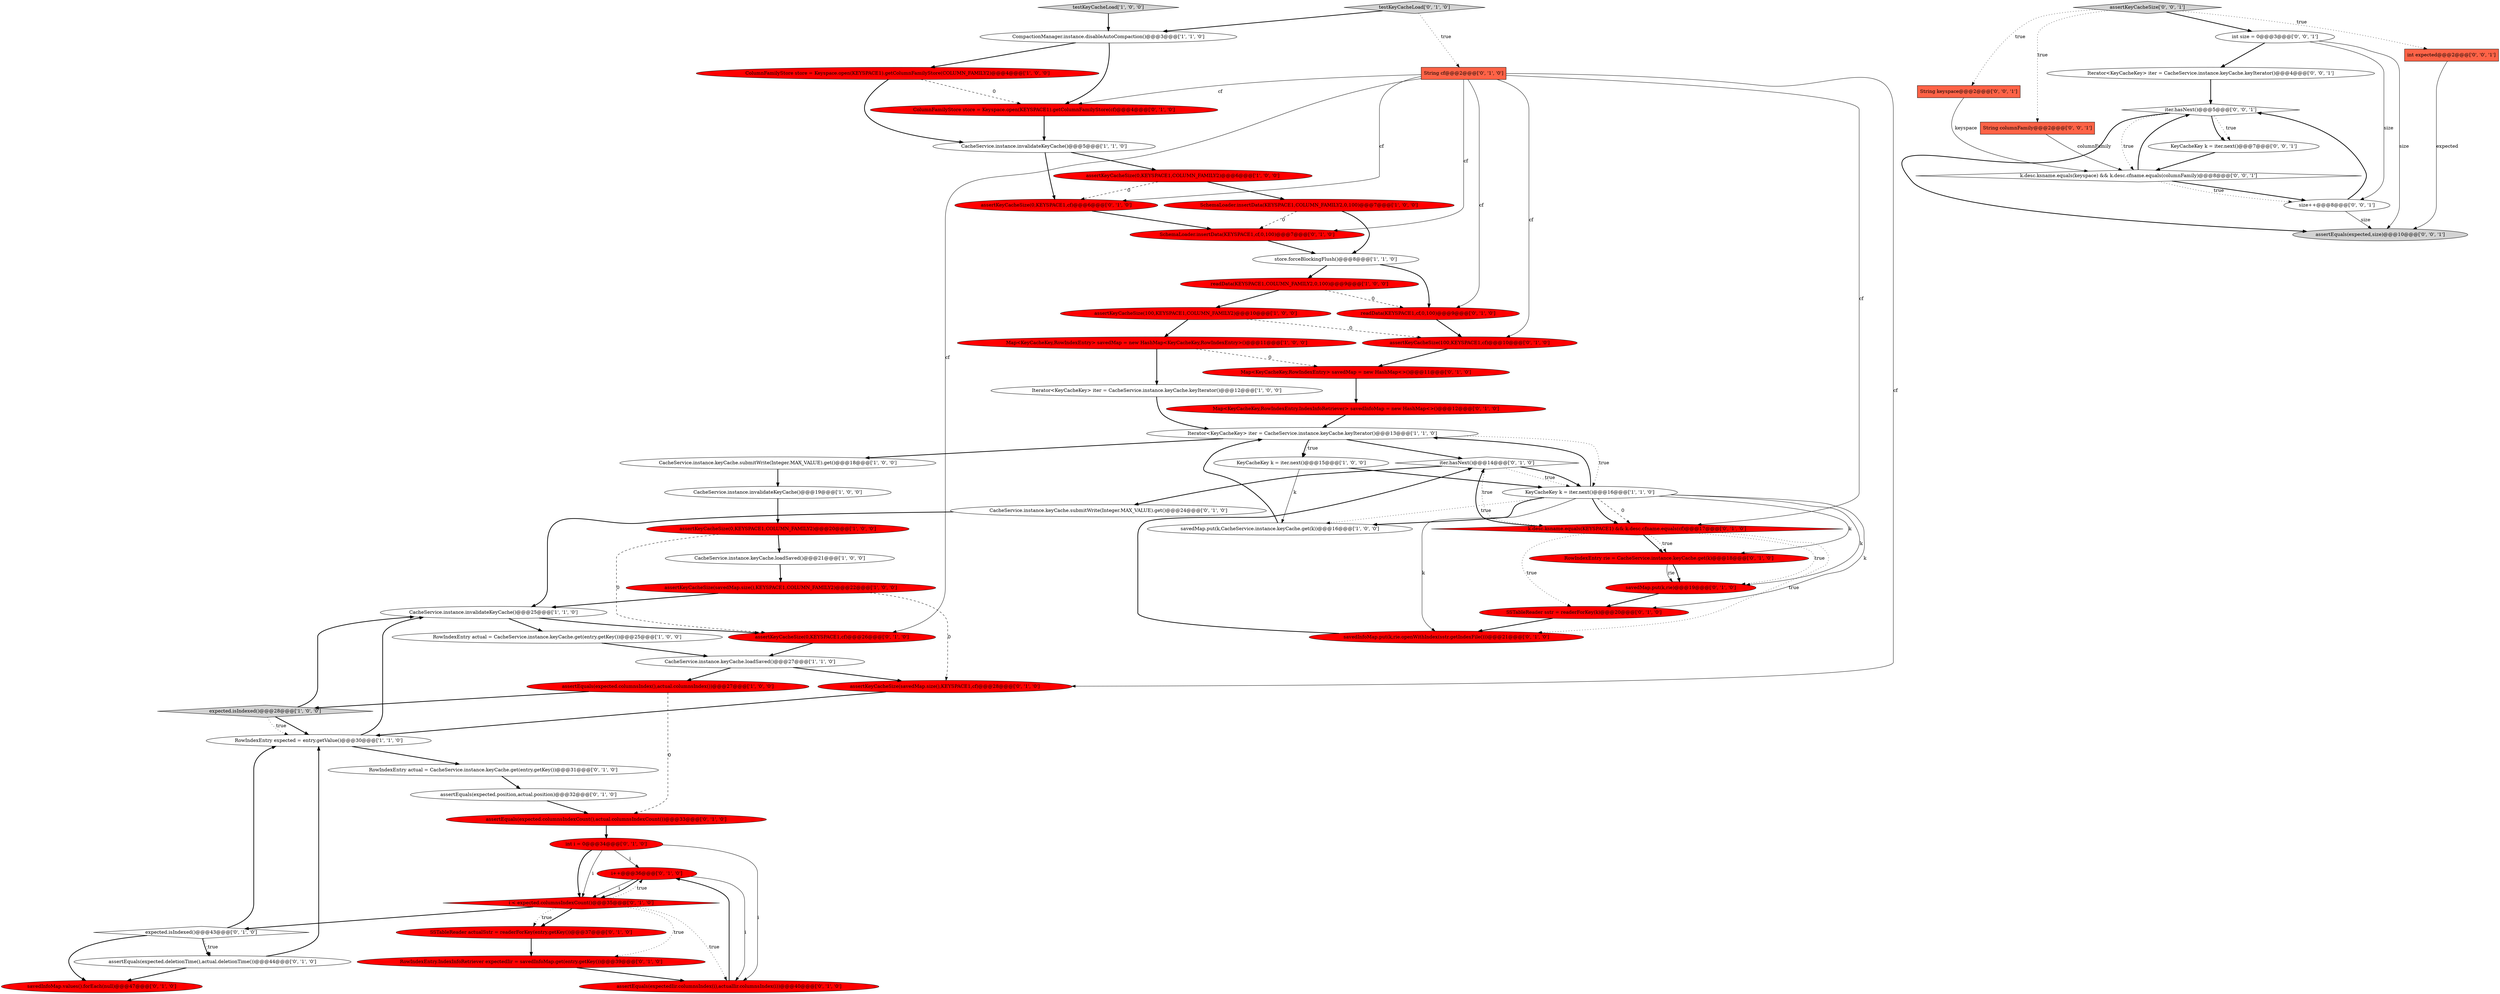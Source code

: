 digraph {
0 [style = filled, label = "testKeyCacheLoad['1', '0', '0']", fillcolor = lightgray, shape = diamond image = "AAA0AAABBB1BBB"];
4 [style = filled, label = "assertKeyCacheSize(savedMap.size(),KEYSPACE1,COLUMN_FAMILY2)@@@22@@@['1', '0', '0']", fillcolor = red, shape = ellipse image = "AAA1AAABBB1BBB"];
36 [style = filled, label = "SSTableReader sstr = readerForKey(k)@@@20@@@['0', '1', '0']", fillcolor = red, shape = ellipse image = "AAA1AAABBB2BBB"];
18 [style = filled, label = "CacheService.instance.invalidateKeyCache()@@@19@@@['1', '0', '0']", fillcolor = white, shape = ellipse image = "AAA0AAABBB1BBB"];
19 [style = filled, label = "ColumnFamilyStore store = Keyspace.open(KEYSPACE1).getColumnFamilyStore(COLUMN_FAMILY2)@@@4@@@['1', '0', '0']", fillcolor = red, shape = ellipse image = "AAA1AAABBB1BBB"];
31 [style = filled, label = "Map<KeyCacheKey,RowIndexEntry.IndexInfoRetriever> savedInfoMap = new HashMap<>()@@@12@@@['0', '1', '0']", fillcolor = red, shape = ellipse image = "AAA1AAABBB2BBB"];
39 [style = filled, label = "assertKeyCacheSize(0,KEYSPACE1,cf)@@@26@@@['0', '1', '0']", fillcolor = red, shape = ellipse image = "AAA1AAABBB2BBB"];
41 [style = filled, label = "assertKeyCacheSize(0,KEYSPACE1,cf)@@@6@@@['0', '1', '0']", fillcolor = red, shape = ellipse image = "AAA1AAABBB2BBB"];
35 [style = filled, label = "k.desc.ksname.equals(KEYSPACE1) && k.desc.cfname.equals(cf)@@@17@@@['0', '1', '0']", fillcolor = red, shape = diamond image = "AAA1AAABBB2BBB"];
49 [style = filled, label = "i++@@@36@@@['0', '1', '0']", fillcolor = red, shape = ellipse image = "AAA1AAABBB2BBB"];
28 [style = filled, label = "assertKeyCacheSize(savedMap.size(),KEYSPACE1,cf)@@@28@@@['0', '1', '0']", fillcolor = red, shape = ellipse image = "AAA1AAABBB2BBB"];
63 [style = filled, label = "assertKeyCacheSize['0', '0', '1']", fillcolor = lightgray, shape = diamond image = "AAA0AAABBB3BBB"];
34 [style = filled, label = "expected.isIndexed()@@@43@@@['0', '1', '0']", fillcolor = white, shape = diamond image = "AAA0AAABBB2BBB"];
24 [style = filled, label = "RowIndexEntry actual = CacheService.instance.keyCache.get(entry.getKey())@@@25@@@['1', '0', '0']", fillcolor = white, shape = ellipse image = "AAA0AAABBB1BBB"];
46 [style = filled, label = "RowIndexEntry.IndexInfoRetriever expectedIir = savedInfoMap.get(entry.getKey())@@@39@@@['0', '1', '0']", fillcolor = red, shape = ellipse image = "AAA1AAABBB2BBB"];
13 [style = filled, label = "RowIndexEntry expected = entry.getValue()@@@30@@@['1', '1', '0']", fillcolor = white, shape = ellipse image = "AAA0AAABBB1BBB"];
53 [style = filled, label = "savedMap.put(k,rie)@@@19@@@['0', '1', '0']", fillcolor = red, shape = ellipse image = "AAA1AAABBB2BBB"];
57 [style = filled, label = "int size = 0@@@3@@@['0', '0', '1']", fillcolor = white, shape = ellipse image = "AAA0AAABBB3BBB"];
61 [style = filled, label = "int expected@@@2@@@['0', '0', '1']", fillcolor = tomato, shape = box image = "AAA0AAABBB3BBB"];
40 [style = filled, label = "assertKeyCacheSize(100,KEYSPACE1,cf)@@@10@@@['0', '1', '0']", fillcolor = red, shape = ellipse image = "AAA1AAABBB2BBB"];
26 [style = filled, label = "iter.hasNext()@@@14@@@['0', '1', '0']", fillcolor = white, shape = diamond image = "AAA0AAABBB2BBB"];
51 [style = filled, label = "Map<KeyCacheKey,RowIndexEntry> savedMap = new HashMap<>()@@@11@@@['0', '1', '0']", fillcolor = red, shape = ellipse image = "AAA1AAABBB2BBB"];
54 [style = filled, label = "i < expected.columnsIndexCount()@@@35@@@['0', '1', '0']", fillcolor = red, shape = diamond image = "AAA1AAABBB2BBB"];
60 [style = filled, label = "Iterator<KeyCacheKey> iter = CacheService.instance.keyCache.keyIterator()@@@4@@@['0', '0', '1']", fillcolor = white, shape = ellipse image = "AAA0AAABBB3BBB"];
64 [style = filled, label = "String keyspace@@@2@@@['0', '0', '1']", fillcolor = tomato, shape = box image = "AAA0AAABBB3BBB"];
2 [style = filled, label = "savedMap.put(k,CacheService.instance.keyCache.get(k))@@@16@@@['1', '0', '0']", fillcolor = white, shape = ellipse image = "AAA0AAABBB1BBB"];
10 [style = filled, label = "Iterator<KeyCacheKey> iter = CacheService.instance.keyCache.keyIterator()@@@13@@@['1', '1', '0']", fillcolor = white, shape = ellipse image = "AAA0AAABBB1BBB"];
55 [style = filled, label = "SSTableReader actualSstr = readerForKey(entry.getKey())@@@37@@@['0', '1', '0']", fillcolor = red, shape = ellipse image = "AAA1AAABBB2BBB"];
48 [style = filled, label = "RowIndexEntry actual = CacheService.instance.keyCache.get(entry.getKey())@@@31@@@['0', '1', '0']", fillcolor = white, shape = ellipse image = "AAA0AAABBB2BBB"];
16 [style = filled, label = "assertKeyCacheSize(0,KEYSPACE1,COLUMN_FAMILY2)@@@6@@@['1', '0', '0']", fillcolor = red, shape = ellipse image = "AAA1AAABBB1BBB"];
27 [style = filled, label = "String cf@@@2@@@['0', '1', '0']", fillcolor = tomato, shape = box image = "AAA1AAABBB2BBB"];
45 [style = filled, label = "assertEquals(expected.position,actual.position)@@@32@@@['0', '1', '0']", fillcolor = white, shape = ellipse image = "AAA0AAABBB2BBB"];
6 [style = filled, label = "Map<KeyCacheKey,RowIndexEntry> savedMap = new HashMap<KeyCacheKey,RowIndexEntry>()@@@11@@@['1', '0', '0']", fillcolor = red, shape = ellipse image = "AAA1AAABBB1BBB"];
65 [style = filled, label = "iter.hasNext()@@@5@@@['0', '0', '1']", fillcolor = white, shape = diamond image = "AAA0AAABBB3BBB"];
1 [style = filled, label = "store.forceBlockingFlush()@@@8@@@['1', '1', '0']", fillcolor = white, shape = ellipse image = "AAA0AAABBB1BBB"];
66 [style = filled, label = "KeyCacheKey k = iter.next()@@@7@@@['0', '0', '1']", fillcolor = white, shape = ellipse image = "AAA0AAABBB3BBB"];
7 [style = filled, label = "SchemaLoader.insertData(KEYSPACE1,COLUMN_FAMILY2,0,100)@@@7@@@['1', '0', '0']", fillcolor = red, shape = ellipse image = "AAA1AAABBB1BBB"];
59 [style = filled, label = "assertEquals(expected,size)@@@10@@@['0', '0', '1']", fillcolor = lightgray, shape = ellipse image = "AAA0AAABBB3BBB"];
3 [style = filled, label = "CacheService.instance.keyCache.loadSaved()@@@21@@@['1', '0', '0']", fillcolor = white, shape = ellipse image = "AAA0AAABBB1BBB"];
42 [style = filled, label = "assertEquals(expected.columnsIndexCount(),actual.columnsIndexCount())@@@33@@@['0', '1', '0']", fillcolor = red, shape = ellipse image = "AAA1AAABBB2BBB"];
22 [style = filled, label = "expected.isIndexed()@@@28@@@['1', '0', '0']", fillcolor = lightgray, shape = diamond image = "AAA0AAABBB1BBB"];
52 [style = filled, label = "int i = 0@@@34@@@['0', '1', '0']", fillcolor = red, shape = ellipse image = "AAA1AAABBB2BBB"];
33 [style = filled, label = "assertEquals(expected.deletionTime(),actual.deletionTime())@@@44@@@['0', '1', '0']", fillcolor = white, shape = ellipse image = "AAA0AAABBB2BBB"];
47 [style = filled, label = "ColumnFamilyStore store = Keyspace.open(KEYSPACE1).getColumnFamilyStore(cf)@@@4@@@['0', '1', '0']", fillcolor = red, shape = ellipse image = "AAA1AAABBB2BBB"];
30 [style = filled, label = "CacheService.instance.keyCache.submitWrite(Integer.MAX_VALUE).get()@@@24@@@['0', '1', '0']", fillcolor = white, shape = ellipse image = "AAA0AAABBB2BBB"];
37 [style = filled, label = "SchemaLoader.insertData(KEYSPACE1,cf,0,100)@@@7@@@['0', '1', '0']", fillcolor = red, shape = ellipse image = "AAA1AAABBB2BBB"];
21 [style = filled, label = "assertEquals(expected.columnsIndex(),actual.columnsIndex())@@@27@@@['1', '0', '0']", fillcolor = red, shape = ellipse image = "AAA1AAABBB1BBB"];
15 [style = filled, label = "CacheService.instance.invalidateKeyCache()@@@5@@@['1', '1', '0']", fillcolor = white, shape = ellipse image = "AAA0AAABBB1BBB"];
56 [style = filled, label = "size++@@@8@@@['0', '0', '1']", fillcolor = white, shape = ellipse image = "AAA0AAABBB3BBB"];
43 [style = filled, label = "savedInfoMap.values().forEach(null)@@@47@@@['0', '1', '0']", fillcolor = red, shape = ellipse image = "AAA1AAABBB2BBB"];
44 [style = filled, label = "RowIndexEntry rie = CacheService.instance.keyCache.get(k)@@@18@@@['0', '1', '0']", fillcolor = red, shape = ellipse image = "AAA1AAABBB2BBB"];
25 [style = filled, label = "Iterator<KeyCacheKey> iter = CacheService.instance.keyCache.keyIterator()@@@12@@@['1', '0', '0']", fillcolor = white, shape = ellipse image = "AAA0AAABBB1BBB"];
62 [style = filled, label = "String columnFamily@@@2@@@['0', '0', '1']", fillcolor = tomato, shape = box image = "AAA0AAABBB3BBB"];
11 [style = filled, label = "KeyCacheKey k = iter.next()@@@15@@@['1', '0', '0']", fillcolor = white, shape = ellipse image = "AAA0AAABBB1BBB"];
23 [style = filled, label = "assertKeyCacheSize(100,KEYSPACE1,COLUMN_FAMILY2)@@@10@@@['1', '0', '0']", fillcolor = red, shape = ellipse image = "AAA1AAABBB1BBB"];
5 [style = filled, label = "CacheService.instance.keyCache.loadSaved()@@@27@@@['1', '1', '0']", fillcolor = white, shape = ellipse image = "AAA0AAABBB1BBB"];
9 [style = filled, label = "CacheService.instance.invalidateKeyCache()@@@25@@@['1', '1', '0']", fillcolor = white, shape = ellipse image = "AAA0AAABBB1BBB"];
14 [style = filled, label = "readData(KEYSPACE1,COLUMN_FAMILY2,0,100)@@@9@@@['1', '0', '0']", fillcolor = red, shape = ellipse image = "AAA1AAABBB1BBB"];
17 [style = filled, label = "assertKeyCacheSize(0,KEYSPACE1,COLUMN_FAMILY2)@@@20@@@['1', '0', '0']", fillcolor = red, shape = ellipse image = "AAA1AAABBB1BBB"];
20 [style = filled, label = "KeyCacheKey k = iter.next()@@@16@@@['1', '1', '0']", fillcolor = white, shape = ellipse image = "AAA0AAABBB1BBB"];
29 [style = filled, label = "savedInfoMap.put(k,rie.openWithIndex(sstr.getIndexFile()))@@@21@@@['0', '1', '0']", fillcolor = red, shape = ellipse image = "AAA1AAABBB2BBB"];
32 [style = filled, label = "readData(KEYSPACE1,cf,0,100)@@@9@@@['0', '1', '0']", fillcolor = red, shape = ellipse image = "AAA1AAABBB2BBB"];
38 [style = filled, label = "testKeyCacheLoad['0', '1', '0']", fillcolor = lightgray, shape = diamond image = "AAA0AAABBB2BBB"];
58 [style = filled, label = "k.desc.ksname.equals(keyspace) && k.desc.cfname.equals(columnFamily)@@@8@@@['0', '0', '1']", fillcolor = white, shape = diamond image = "AAA0AAABBB3BBB"];
12 [style = filled, label = "CacheService.instance.keyCache.submitWrite(Integer.MAX_VALUE).get()@@@18@@@['1', '0', '0']", fillcolor = white, shape = ellipse image = "AAA0AAABBB1BBB"];
50 [style = filled, label = "assertEquals(expectedIir.columnsIndex(i),actualIir.columnsIndex(i))@@@40@@@['0', '1', '0']", fillcolor = red, shape = ellipse image = "AAA1AAABBB2BBB"];
8 [style = filled, label = "CompactionManager.instance.disableAutoCompaction()@@@3@@@['1', '1', '0']", fillcolor = white, shape = ellipse image = "AAA0AAABBB1BBB"];
20->29 [style = solid, label="k"];
54->55 [style = bold, label=""];
54->49 [style = dotted, label="true"];
57->59 [style = solid, label="size"];
36->29 [style = bold, label=""];
16->7 [style = bold, label=""];
6->51 [style = dashed, label="0"];
19->47 [style = dashed, label="0"];
5->28 [style = bold, label=""];
44->53 [style = bold, label=""];
3->4 [style = bold, label=""];
57->56 [style = solid, label="size"];
53->36 [style = bold, label=""];
65->58 [style = dotted, label="true"];
20->35 [style = dashed, label="0"];
63->61 [style = dotted, label="true"];
10->12 [style = bold, label=""];
10->20 [style = dotted, label="true"];
64->58 [style = solid, label="keyspace"];
12->18 [style = bold, label=""];
0->8 [style = bold, label=""];
8->47 [style = bold, label=""];
15->41 [style = bold, label=""];
45->42 [style = bold, label=""];
60->65 [style = bold, label=""];
25->10 [style = bold, label=""];
27->32 [style = solid, label="cf"];
49->50 [style = solid, label="i"];
65->66 [style = dotted, label="true"];
46->50 [style = bold, label=""];
19->15 [style = bold, label=""];
52->49 [style = solid, label="i"];
9->24 [style = bold, label=""];
22->13 [style = bold, label=""];
35->53 [style = dotted, label="true"];
56->65 [style = bold, label=""];
63->64 [style = dotted, label="true"];
10->11 [style = bold, label=""];
7->1 [style = bold, label=""];
9->39 [style = bold, label=""];
27->28 [style = solid, label="cf"];
35->44 [style = bold, label=""];
27->35 [style = solid, label="cf"];
40->51 [style = bold, label=""];
37->1 [style = bold, label=""];
22->9 [style = bold, label=""];
41->37 [style = bold, label=""];
34->33 [style = bold, label=""];
57->60 [style = bold, label=""];
26->20 [style = dotted, label="true"];
65->66 [style = bold, label=""];
10->26 [style = bold, label=""];
49->54 [style = solid, label="i"];
33->13 [style = bold, label=""];
50->49 [style = bold, label=""];
58->56 [style = bold, label=""];
24->5 [style = bold, label=""];
62->58 [style = solid, label="columnFamily"];
29->26 [style = bold, label=""];
35->44 [style = dotted, label="true"];
5->21 [style = bold, label=""];
16->41 [style = dashed, label="0"];
21->22 [style = bold, label=""];
22->13 [style = dotted, label="true"];
1->32 [style = bold, label=""];
56->59 [style = solid, label="size"];
49->54 [style = bold, label=""];
26->20 [style = bold, label=""];
52->54 [style = bold, label=""];
35->29 [style = dotted, label="true"];
4->9 [style = bold, label=""];
17->39 [style = dashed, label="0"];
39->5 [style = bold, label=""];
38->27 [style = dotted, label="true"];
58->56 [style = dotted, label="true"];
23->40 [style = dashed, label="0"];
42->52 [style = bold, label=""];
63->57 [style = bold, label=""];
44->53 [style = solid, label="rie"];
13->48 [style = bold, label=""];
30->9 [style = bold, label=""];
2->10 [style = bold, label=""];
27->39 [style = solid, label="cf"];
21->42 [style = dashed, label="0"];
4->28 [style = dashed, label="0"];
66->58 [style = bold, label=""];
54->50 [style = dotted, label="true"];
11->2 [style = solid, label="k"];
20->36 [style = solid, label="k"];
14->32 [style = dashed, label="0"];
14->23 [style = bold, label=""];
10->11 [style = dotted, label="true"];
63->62 [style = dotted, label="true"];
31->10 [style = bold, label=""];
23->6 [style = bold, label=""];
32->40 [style = bold, label=""];
33->43 [style = bold, label=""];
34->33 [style = dotted, label="true"];
17->3 [style = bold, label=""];
13->9 [style = bold, label=""];
38->8 [style = bold, label=""];
26->35 [style = dotted, label="true"];
20->44 [style = solid, label="k"];
34->43 [style = bold, label=""];
35->26 [style = bold, label=""];
58->65 [style = bold, label=""];
54->34 [style = bold, label=""];
11->20 [style = bold, label=""];
47->15 [style = bold, label=""];
27->41 [style = solid, label="cf"];
54->46 [style = dotted, label="true"];
27->47 [style = solid, label="cf"];
8->19 [style = bold, label=""];
52->54 [style = solid, label="i"];
35->36 [style = dotted, label="true"];
34->13 [style = bold, label=""];
61->59 [style = solid, label="expected"];
18->17 [style = bold, label=""];
28->13 [style = bold, label=""];
20->53 [style = solid, label="k"];
15->16 [style = bold, label=""];
20->10 [style = bold, label=""];
20->2 [style = bold, label=""];
26->30 [style = bold, label=""];
27->40 [style = solid, label="cf"];
48->45 [style = bold, label=""];
55->46 [style = bold, label=""];
65->59 [style = bold, label=""];
20->2 [style = dotted, label="true"];
7->37 [style = dashed, label="0"];
1->14 [style = bold, label=""];
54->55 [style = dotted, label="true"];
20->35 [style = bold, label=""];
51->31 [style = bold, label=""];
52->50 [style = solid, label="i"];
27->37 [style = solid, label="cf"];
6->25 [style = bold, label=""];
}
